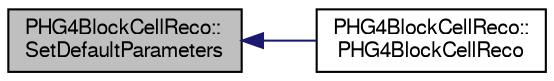 digraph "PHG4BlockCellReco::SetDefaultParameters"
{
  bgcolor="transparent";
  edge [fontname="FreeSans",fontsize="10",labelfontname="FreeSans",labelfontsize="10"];
  node [fontname="FreeSans",fontsize="10",shape=record];
  rankdir="LR";
  Node1 [label="PHG4BlockCellReco::\lSetDefaultParameters",height=0.2,width=0.4,color="black", fillcolor="grey75", style="filled" fontcolor="black"];
  Node1 -> Node2 [dir="back",color="midnightblue",fontsize="10",style="solid",fontname="FreeSans"];
  Node2 [label="PHG4BlockCellReco::\lPHG4BlockCellReco",height=0.2,width=0.4,color="black",URL="$df/d5e/classPHG4BlockCellReco.html#a2f7de5c81029953c507636c26df6f34b"];
}
